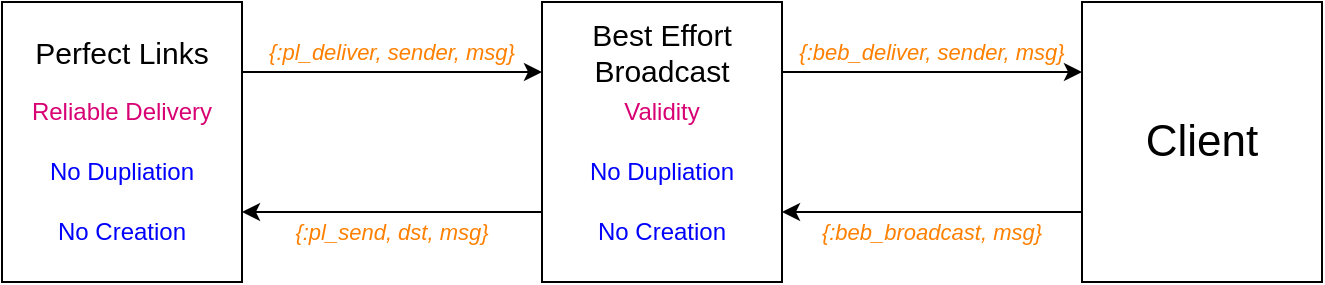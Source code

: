 <mxfile version="20.3.0" type="device"><diagram id="g_GaspFn9JYqHofQy8h4" name="Page-1"><mxGraphModel dx="718" dy="646" grid="1" gridSize="10" guides="1" tooltips="1" connect="1" arrows="1" fold="1" page="1" pageScale="1" pageWidth="827" pageHeight="1169" math="1" shadow="0"><root><mxCell id="0"/><mxCell id="1" parent="0"/><mxCell id="7YtYMa4aE_g9i1wcPkI0-18" style="edgeStyle=orthogonalEdgeStyle;rounded=0;orthogonalLoop=1;jettySize=auto;html=1;exitX=1;exitY=0.25;exitDx=0;exitDy=0;entryX=0;entryY=0.25;entryDx=0;entryDy=0;fontSize=15;fontColor=#D80073;" edge="1" parent="1" source="7YtYMa4aE_g9i1wcPkI0-1" target="7YtYMa4aE_g9i1wcPkI0-12"><mxGeometry relative="1" as="geometry"/></mxCell><mxCell id="7YtYMa4aE_g9i1wcPkI0-1" value="" style="rounded=0;whiteSpace=wrap;html=1;align=center;" vertex="1" parent="1"><mxGeometry x="10" y="10" width="120" height="140" as="geometry"/></mxCell><mxCell id="7YtYMa4aE_g9i1wcPkI0-2" value="Perfect Links" style="text;html=1;strokeColor=none;fillColor=none;align=center;verticalAlign=middle;whiteSpace=wrap;rounded=0;fontSize=15;" vertex="1" parent="1"><mxGeometry x="10" y="20" width="120" height="30" as="geometry"/></mxCell><mxCell id="7YtYMa4aE_g9i1wcPkI0-4" value="Reliable Delivery" style="text;html=1;strokeColor=none;fillColor=none;align=center;verticalAlign=middle;whiteSpace=wrap;rounded=0;fontColor=#D80073;" vertex="1" parent="1"><mxGeometry x="10" y="50" width="120" height="30" as="geometry"/></mxCell><mxCell id="7YtYMa4aE_g9i1wcPkI0-5" value="No Dupliation" style="text;html=1;strokeColor=none;fillColor=none;align=center;verticalAlign=middle;whiteSpace=wrap;rounded=0;fontColor=#0000FF;" vertex="1" parent="1"><mxGeometry x="10" y="80" width="120" height="30" as="geometry"/></mxCell><mxCell id="7YtYMa4aE_g9i1wcPkI0-6" value="No Creation" style="text;html=1;strokeColor=none;fillColor=none;align=center;verticalAlign=middle;whiteSpace=wrap;rounded=0;fontColor=#0000FF;" vertex="1" parent="1"><mxGeometry x="10" y="110" width="120" height="30" as="geometry"/></mxCell><mxCell id="7YtYMa4aE_g9i1wcPkI0-21" style="edgeStyle=orthogonalEdgeStyle;rounded=0;orthogonalLoop=1;jettySize=auto;html=1;entryX=0;entryY=0.25;entryDx=0;entryDy=0;fontSize=15;fontColor=#D80073;exitX=1;exitY=0.25;exitDx=0;exitDy=0;" edge="1" parent="1" source="7YtYMa4aE_g9i1wcPkI0-12" target="7YtYMa4aE_g9i1wcPkI0-19"><mxGeometry relative="1" as="geometry"><mxPoint x="420" y="70" as="sourcePoint"/></mxGeometry></mxCell><mxCell id="7YtYMa4aE_g9i1wcPkI0-12" value="" style="rounded=0;whiteSpace=wrap;html=1;align=center;" vertex="1" parent="1"><mxGeometry x="280" y="10" width="120" height="140" as="geometry"/></mxCell><mxCell id="7YtYMa4aE_g9i1wcPkI0-13" value="Best Effort Broadcast" style="text;html=1;strokeColor=none;fillColor=none;align=center;verticalAlign=middle;whiteSpace=wrap;rounded=0;fontSize=15;" vertex="1" parent="1"><mxGeometry x="280" y="20" width="120" height="30" as="geometry"/></mxCell><mxCell id="7YtYMa4aE_g9i1wcPkI0-14" value="Validity" style="text;html=1;strokeColor=none;fillColor=none;align=center;verticalAlign=middle;whiteSpace=wrap;rounded=0;fontColor=#D80073;" vertex="1" parent="1"><mxGeometry x="280" y="50" width="120" height="30" as="geometry"/></mxCell><mxCell id="7YtYMa4aE_g9i1wcPkI0-15" value="No Dupliation" style="text;html=1;strokeColor=none;fillColor=none;align=center;verticalAlign=middle;whiteSpace=wrap;rounded=0;fontColor=#0000FF;" vertex="1" parent="1"><mxGeometry x="280" y="80" width="120" height="30" as="geometry"/></mxCell><mxCell id="7YtYMa4aE_g9i1wcPkI0-16" value="No Creation" style="text;html=1;strokeColor=none;fillColor=none;align=center;verticalAlign=middle;whiteSpace=wrap;rounded=0;fontColor=#0000FF;" vertex="1" parent="1"><mxGeometry x="280" y="110" width="120" height="30" as="geometry"/></mxCell><mxCell id="7YtYMa4aE_g9i1wcPkI0-17" value="" style="endArrow=classic;html=1;rounded=0;fontSize=15;fontColor=#D80073;entryX=1;entryY=0.75;entryDx=0;entryDy=0;exitX=0;exitY=0.75;exitDx=0;exitDy=0;" edge="1" parent="1" source="7YtYMa4aE_g9i1wcPkI0-12" target="7YtYMa4aE_g9i1wcPkI0-1"><mxGeometry width="50" height="50" relative="1" as="geometry"><mxPoint x="250" y="130" as="sourcePoint"/><mxPoint x="250" y="120" as="targetPoint"/></mxGeometry></mxCell><mxCell id="7YtYMa4aE_g9i1wcPkI0-20" style="edgeStyle=orthogonalEdgeStyle;rounded=0;orthogonalLoop=1;jettySize=auto;html=1;exitX=0;exitY=0.75;exitDx=0;exitDy=0;fontSize=15;fontColor=#D80073;entryX=1;entryY=0.75;entryDx=0;entryDy=0;" edge="1" parent="1" source="7YtYMa4aE_g9i1wcPkI0-19" target="7YtYMa4aE_g9i1wcPkI0-12"><mxGeometry relative="1" as="geometry"><mxPoint x="410" y="140" as="targetPoint"/></mxGeometry></mxCell><mxCell id="7YtYMa4aE_g9i1wcPkI0-19" value="Client" style="rounded=0;whiteSpace=wrap;html=1;align=center;fontSize=22;" vertex="1" parent="1"><mxGeometry x="550" y="10" width="120" height="140" as="geometry"/></mxCell><mxCell id="7YtYMa4aE_g9i1wcPkI0-23" value="{:pl_deliver, sender, msg}" style="text;html=1;strokeColor=none;fillColor=none;align=center;verticalAlign=middle;whiteSpace=wrap;rounded=0;fontSize=11;fontColor=#FF8000;fontStyle=2" vertex="1" parent="1"><mxGeometry x="130" y="20" width="150" height="30" as="geometry"/></mxCell><mxCell id="7YtYMa4aE_g9i1wcPkI0-24" value="{:pl_send, dst, msg}" style="text;html=1;strokeColor=none;fillColor=none;align=center;verticalAlign=middle;whiteSpace=wrap;rounded=0;fontSize=11;fontColor=#FF8000;fontStyle=2" vertex="1" parent="1"><mxGeometry x="150" y="110" width="110" height="30" as="geometry"/></mxCell><mxCell id="7YtYMa4aE_g9i1wcPkI0-25" value="{:beb_deliver, sender, msg}" style="text;html=1;strokeColor=none;fillColor=none;align=center;verticalAlign=middle;whiteSpace=wrap;rounded=0;fontSize=11;fontColor=#FF8000;fontStyle=2" vertex="1" parent="1"><mxGeometry x="400" y="20" width="150" height="30" as="geometry"/></mxCell><mxCell id="7YtYMa4aE_g9i1wcPkI0-26" value="{:beb_broadcast, msg}" style="text;html=1;strokeColor=none;fillColor=none;align=center;verticalAlign=middle;whiteSpace=wrap;rounded=0;fontSize=11;fontColor=#FF8000;fontStyle=2" vertex="1" parent="1"><mxGeometry x="415" y="110" width="120" height="30" as="geometry"/></mxCell></root></mxGraphModel></diagram></mxfile>